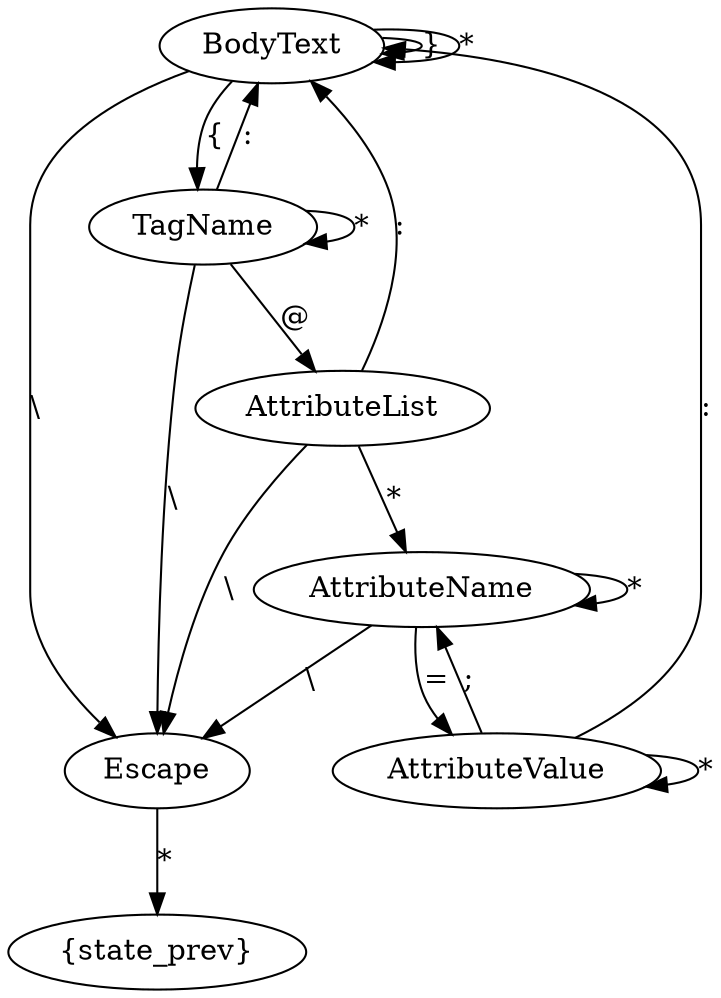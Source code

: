 digraph "G"
	{
	BodyText -> TagName [label="{"];
	BodyText -> BodyText [label="}"];
	BodyText -> Escape [label="\\"];
	BodyText -> BodyText[label="*"];

	TagName -> BodyText [label=":"];
	TagName -> AttributeList [label="@"];
	TagName -> Escape [label="\\"];
	TagName -> TagName[label="*"];

	Escape -> "{state_prev}" [label="*"]

	AttributeList -> BodyText[label=":"];
	AttributeList -> Escape [label="\\"];
	AttributeList -> AttributeName[label="*"];

	AttributeName->AttributeValue[label="="];
	AttributeName->Escape [label="\\"];
	AttributeName->AttributeName[label="*"];

	AttributeValue->AttributeName[label=";"];
	AttributeValue->BodyText[label=":"];
	AttributeValue->AttributeValue[label="*"];
	}
